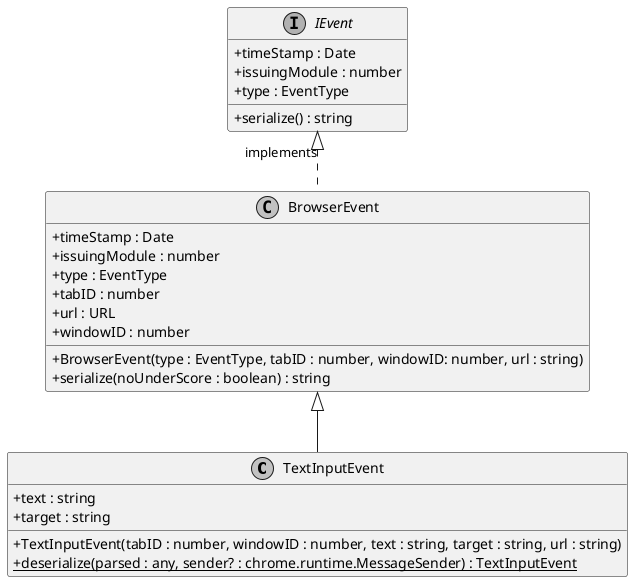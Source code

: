 @startuml
skinparam linetype ortho
skinparam monochrome true
skinparam classAttributeIconSize 0
class TextInputEvent extends BrowserEvent {
    + text : string
    + target : string
    + TextInputEvent(tabID : number, windowID : number, text : string, target : string, url : string)
    + {static} deserialize(parsed : any, sender? : chrome.runtime.MessageSender) : TextInputEvent
}
interface IEvent {
    + timeStamp : Date
    + issuingModule : number
    + type : EventType
    + serialize() : string
}

IEvent <|.DOWN. BrowserEvent : implements
class BrowserEvent {
    + BrowserEvent(type : EventType, tabID : number, windowID: number, url : string)
    + timeStamp : Date
    + issuingModule : number
    + type : EventType
    + tabID : number
    + url : URL
    + windowID : number
    + serialize(noUnderScore : boolean) : string
}
@enduml
